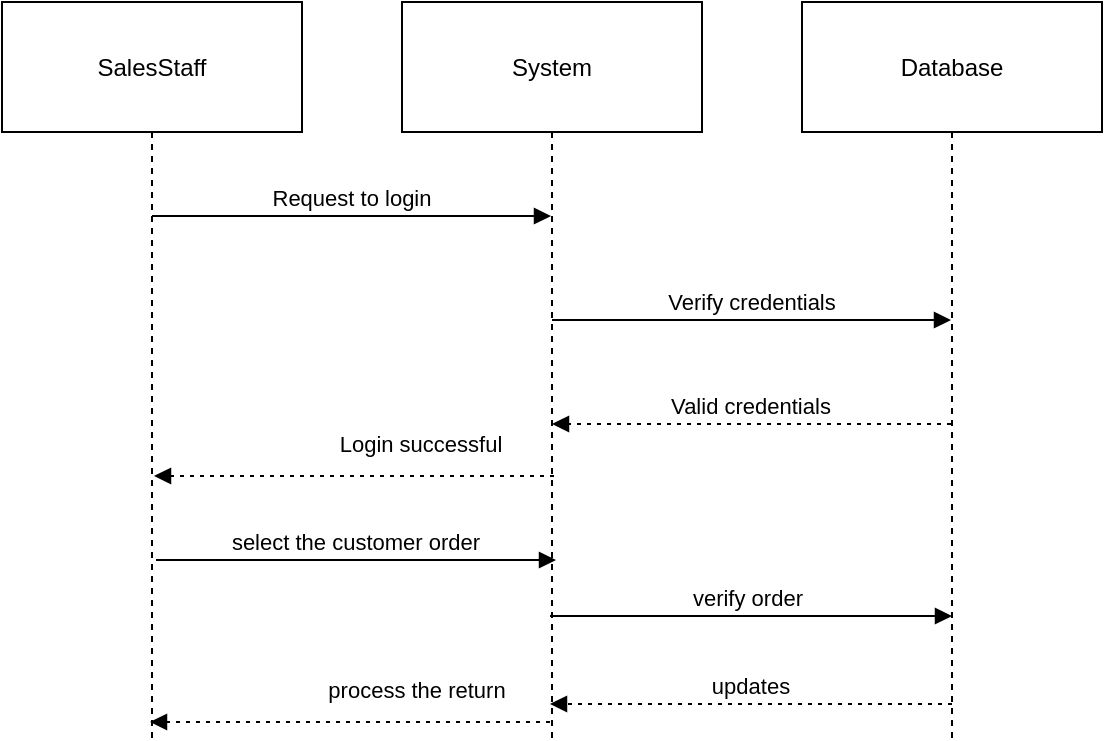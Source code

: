 <mxfile version="24.7.17">
  <diagram id="Jgq81_MpAIV69ovfPAws" name="Page-1">
    <mxGraphModel dx="313" dy="637" grid="0" gridSize="10" guides="1" tooltips="1" connect="1" arrows="1" fold="1" page="1" pageScale="1" pageWidth="1100" pageHeight="850" math="0" shadow="0">
      <root>
        <mxCell id="0" />
        <mxCell id="1" parent="0" />
        <mxCell id="2" value="SalesStaff" style="shape=umlLifeline;perimeter=lifelinePerimeter;whiteSpace=wrap;container=1;dropTarget=0;collapsible=0;recursiveResize=0;outlineConnect=0;portConstraint=eastwest;newEdgeStyle={&quot;edgeStyle&quot;:&quot;elbowEdgeStyle&quot;,&quot;elbow&quot;:&quot;vertical&quot;,&quot;curved&quot;:0,&quot;rounded&quot;:0};size=65;" parent="1" vertex="1">
          <mxGeometry width="150" height="368" as="geometry" />
        </mxCell>
        <mxCell id="3" value="System" style="shape=umlLifeline;perimeter=lifelinePerimeter;whiteSpace=wrap;container=1;dropTarget=0;collapsible=0;recursiveResize=0;outlineConnect=0;portConstraint=eastwest;newEdgeStyle={&quot;edgeStyle&quot;:&quot;elbowEdgeStyle&quot;,&quot;elbow&quot;:&quot;vertical&quot;,&quot;curved&quot;:0,&quot;rounded&quot;:0};size=65;" parent="1" vertex="1">
          <mxGeometry x="200" width="150" height="368" as="geometry" />
        </mxCell>
        <mxCell id="4" value="Database" style="shape=umlLifeline;perimeter=lifelinePerimeter;whiteSpace=wrap;container=1;dropTarget=0;collapsible=0;recursiveResize=0;outlineConnect=0;portConstraint=eastwest;newEdgeStyle={&quot;edgeStyle&quot;:&quot;elbowEdgeStyle&quot;,&quot;elbow&quot;:&quot;vertical&quot;,&quot;curved&quot;:0,&quot;rounded&quot;:0};size=65;" parent="1" vertex="1">
          <mxGeometry x="400" width="150" height="368" as="geometry" />
        </mxCell>
        <mxCell id="5" value="Request to login" style="verticalAlign=bottom;edgeStyle=elbowEdgeStyle;elbow=vertical;curved=0;rounded=0;endArrow=block;" parent="1" source="2" target="3" edge="1">
          <mxGeometry relative="1" as="geometry">
            <Array as="points">
              <mxPoint x="184" y="107" />
            </Array>
          </mxGeometry>
        </mxCell>
        <mxCell id="6" value="Verify credentials" style="verticalAlign=bottom;edgeStyle=elbowEdgeStyle;elbow=vertical;curved=0;rounded=0;endArrow=block;" parent="1" source="3" target="4" edge="1">
          <mxGeometry relative="1" as="geometry">
            <Array as="points">
              <mxPoint x="384" y="159" />
            </Array>
          </mxGeometry>
        </mxCell>
        <mxCell id="7" value="Valid credentials" style="verticalAlign=bottom;edgeStyle=elbowEdgeStyle;elbow=vertical;curved=0;rounded=0;dashed=1;dashPattern=2 3;endArrow=block;" parent="1" source="4" target="3" edge="1">
          <mxGeometry relative="1" as="geometry">
            <Array as="points">
              <mxPoint x="387" y="211" />
            </Array>
          </mxGeometry>
        </mxCell>
        <mxCell id="8" value="Login successful" style="verticalAlign=bottom;edgeStyle=elbowEdgeStyle;elbow=vertical;curved=0;rounded=0;dashed=1;dashPattern=2 3;endArrow=block;" parent="1" edge="1">
          <mxGeometry x="-0.325" y="-7" relative="1" as="geometry">
            <Array as="points">
              <mxPoint x="188.5" y="237" />
            </Array>
            <mxPoint x="276" y="237" as="sourcePoint" />
            <mxPoint x="76" y="237" as="targetPoint" />
            <mxPoint x="1" as="offset" />
          </mxGeometry>
        </mxCell>
        <mxCell id="VmURO7BAtRV6qwazNpc2-8" value="select the customer order" style="verticalAlign=bottom;edgeStyle=elbowEdgeStyle;elbow=vertical;curved=0;rounded=0;endArrow=block;" edge="1" parent="1">
          <mxGeometry relative="1" as="geometry">
            <Array as="points">
              <mxPoint x="186" y="279" />
            </Array>
            <mxPoint x="77" y="279" as="sourcePoint" />
            <mxPoint x="277" y="279" as="targetPoint" />
          </mxGeometry>
        </mxCell>
        <mxCell id="VmURO7BAtRV6qwazNpc2-9" value="verify order " style="verticalAlign=bottom;edgeStyle=elbowEdgeStyle;elbow=vertical;curved=0;rounded=0;endArrow=block;" edge="1" parent="1">
          <mxGeometry relative="1" as="geometry">
            <Array as="points">
              <mxPoint x="384" y="307" />
            </Array>
            <mxPoint x="274" y="307" as="sourcePoint" />
            <mxPoint x="475" y="307" as="targetPoint" />
          </mxGeometry>
        </mxCell>
        <mxCell id="VmURO7BAtRV6qwazNpc2-10" value="updates" style="verticalAlign=bottom;edgeStyle=elbowEdgeStyle;elbow=vertical;curved=0;rounded=0;dashed=1;dashPattern=2 3;endArrow=block;" edge="1" parent="1">
          <mxGeometry relative="1" as="geometry">
            <Array as="points">
              <mxPoint x="387" y="351" />
            </Array>
            <mxPoint x="475" y="351" as="sourcePoint" />
            <mxPoint x="274" y="351" as="targetPoint" />
          </mxGeometry>
        </mxCell>
        <mxCell id="VmURO7BAtRV6qwazNpc2-11" value="process the return" style="verticalAlign=bottom;edgeStyle=elbowEdgeStyle;elbow=vertical;curved=0;rounded=0;dashed=1;dashPattern=2 3;endArrow=block;" edge="1" parent="1">
          <mxGeometry x="-0.325" y="-7" relative="1" as="geometry">
            <Array as="points">
              <mxPoint x="186.5" y="360" />
            </Array>
            <mxPoint x="274" y="360" as="sourcePoint" />
            <mxPoint x="74" y="360" as="targetPoint" />
            <mxPoint x="1" as="offset" />
          </mxGeometry>
        </mxCell>
      </root>
    </mxGraphModel>
  </diagram>
</mxfile>
